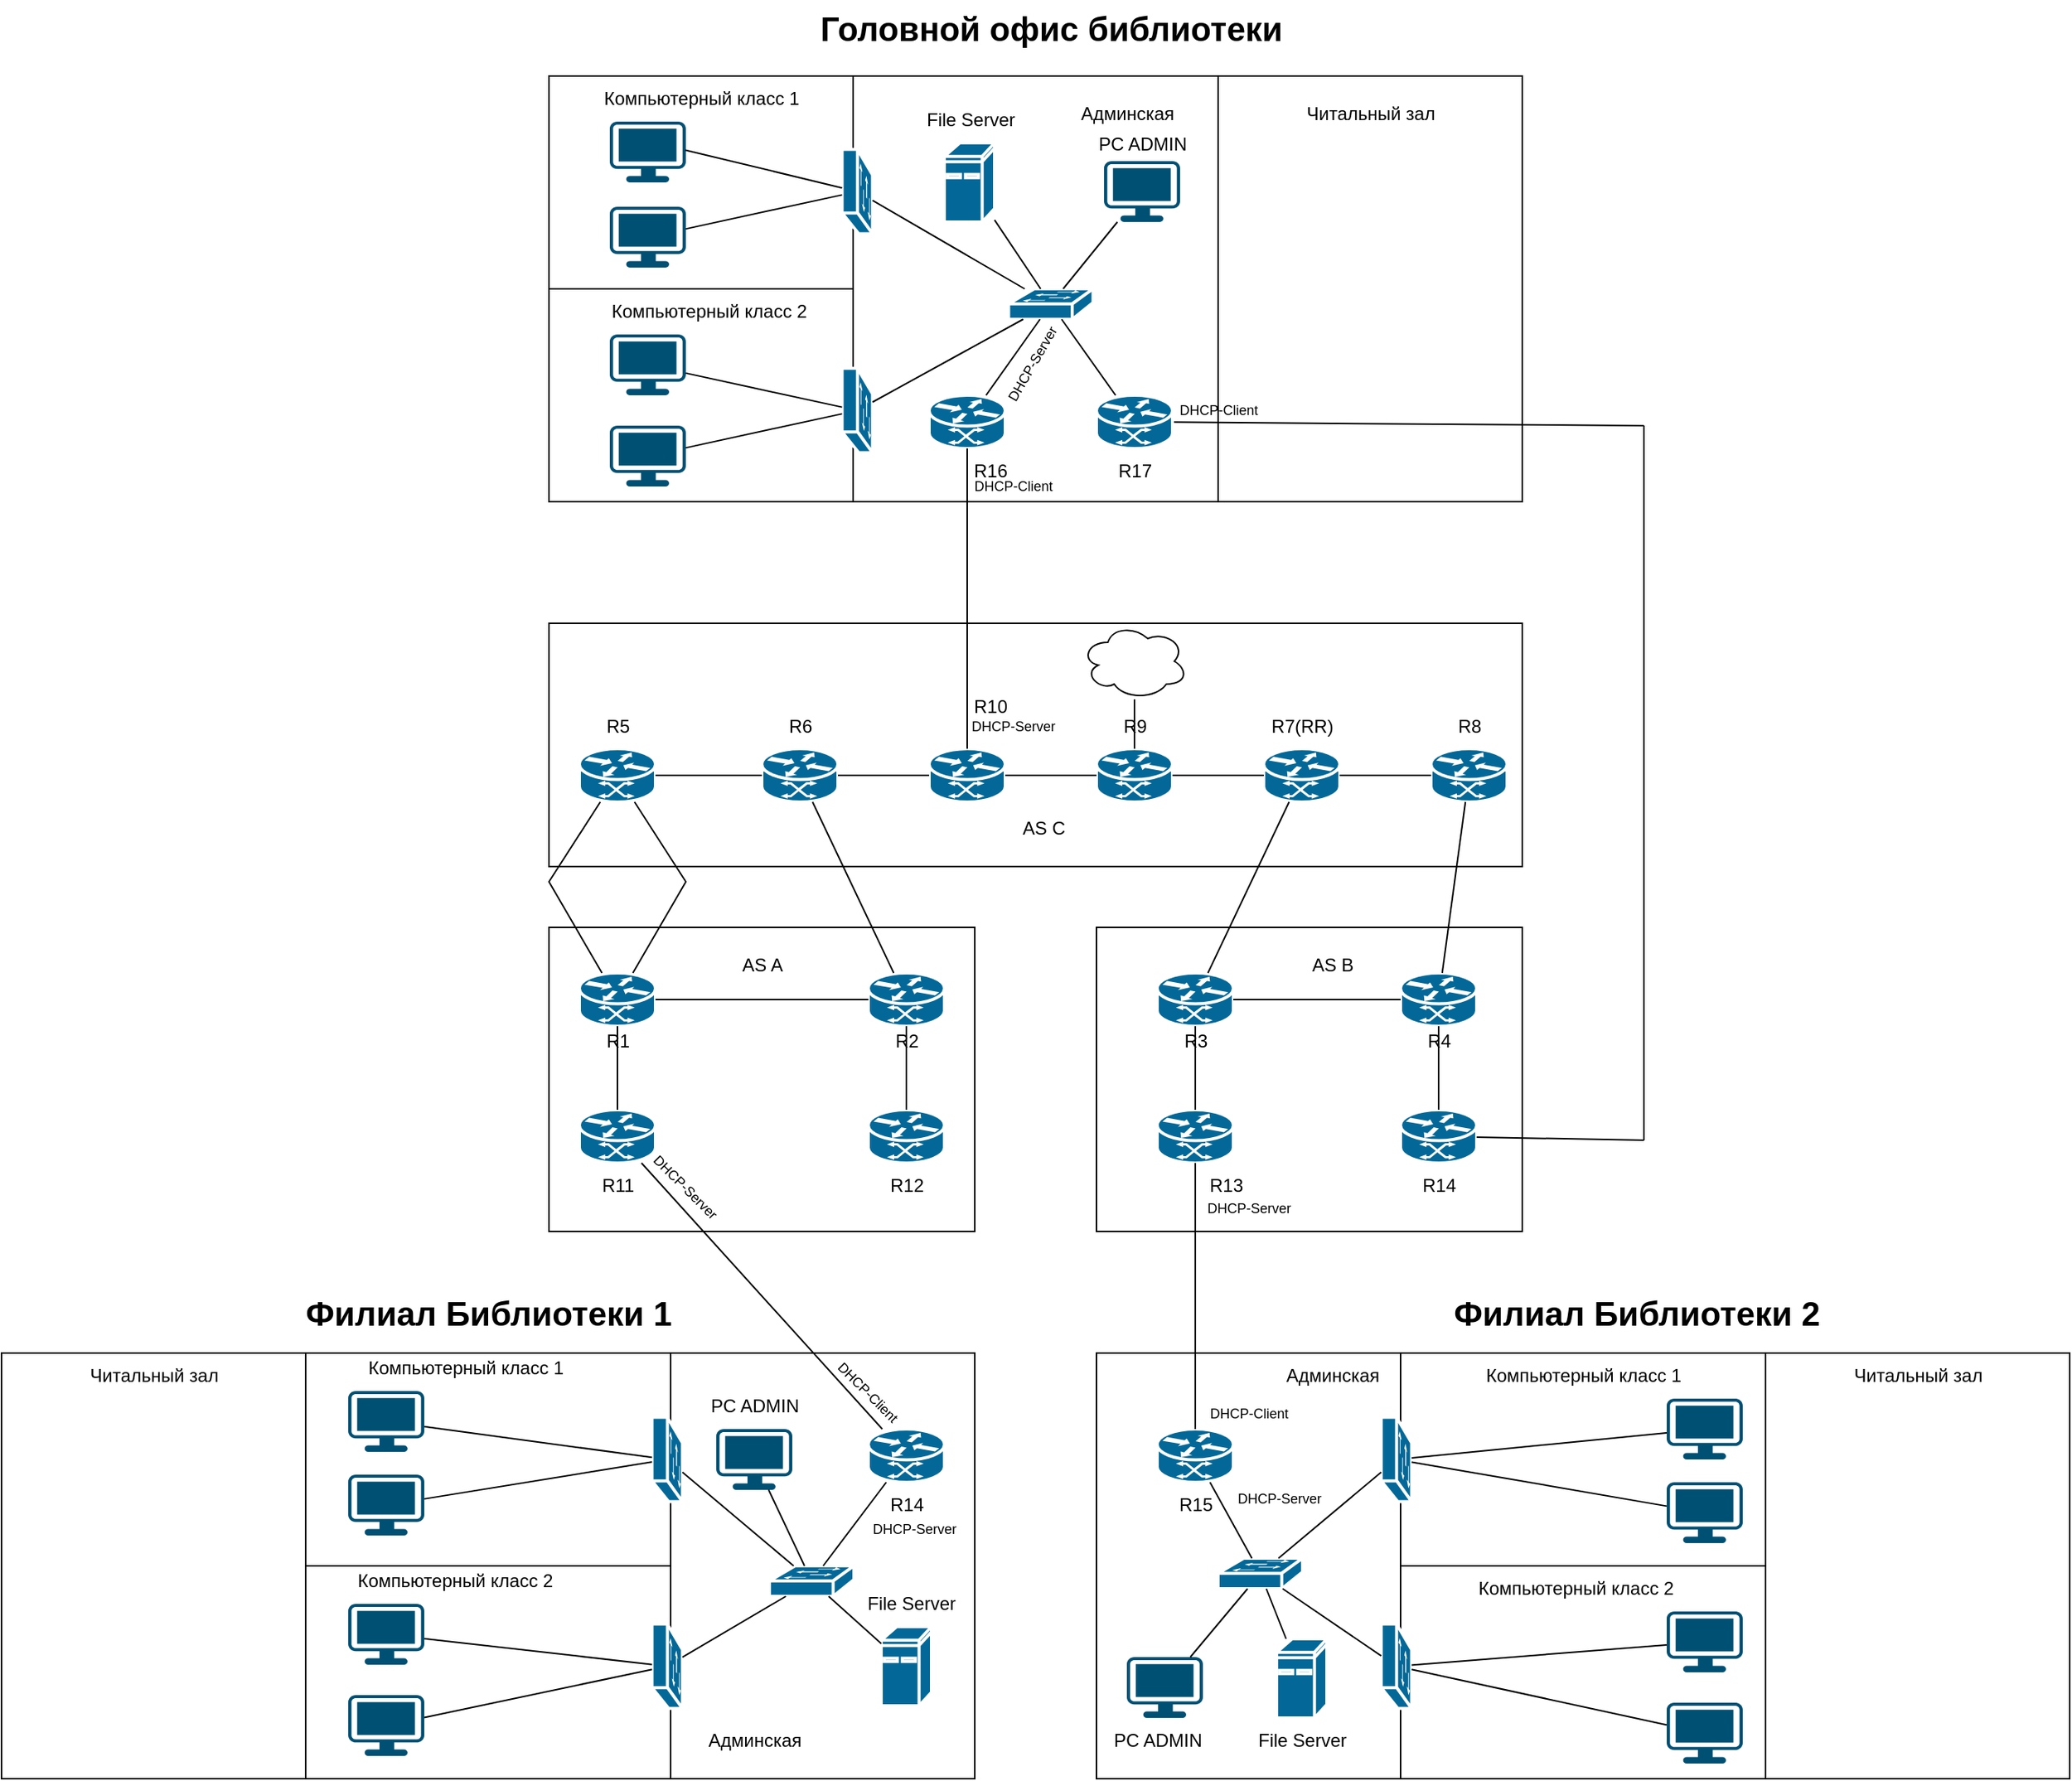 <mxfile version="24.1.0" type="device">
  <diagram name="Страница — 1" id="j-nVSjEcNNooXidZfVoA">
    <mxGraphModel dx="3009" dy="2443" grid="1" gridSize="10" guides="1" tooltips="1" connect="1" arrows="1" fold="1" page="1" pageScale="1" pageWidth="827" pageHeight="1169" math="0" shadow="0">
      <root>
        <mxCell id="0" />
        <mxCell id="1" parent="0" />
        <mxCell id="XKf3G-v1gRF_2s82kbp6-136" value="" style="rounded=0;whiteSpace=wrap;html=1;" parent="1" vertex="1">
          <mxGeometry x="120" y="680" width="640" height="280" as="geometry" />
        </mxCell>
        <mxCell id="fwqyMybxkTXSKNueqUc--40" value="" style="rounded=0;whiteSpace=wrap;html=1;" vertex="1" parent="1">
          <mxGeometry x="120" y="680" width="200" height="280" as="geometry" />
        </mxCell>
        <mxCell id="XKf3G-v1gRF_2s82kbp6-134" value="" style="rounded=0;whiteSpace=wrap;html=1;" parent="1" vertex="1">
          <mxGeometry x="-600" y="680" width="640" height="280" as="geometry" />
        </mxCell>
        <mxCell id="fwqyMybxkTXSKNueqUc--13" value="" style="rounded=0;whiteSpace=wrap;html=1;" vertex="1" parent="1">
          <mxGeometry x="-160" y="680" width="200" height="280" as="geometry" />
        </mxCell>
        <mxCell id="XKf3G-v1gRF_2s82kbp6-164" value="" style="rounded=0;whiteSpace=wrap;html=1;" parent="1" vertex="1">
          <mxGeometry x="-40" y="20" width="240" height="100" as="geometry" />
        </mxCell>
        <mxCell id="XKf3G-v1gRF_2s82kbp6-162" value="" style="rounded=0;whiteSpace=wrap;html=1;" parent="1" vertex="1">
          <mxGeometry x="-45" y="-20" width="245" height="140" as="geometry" />
        </mxCell>
        <mxCell id="XKf3G-v1gRF_2s82kbp6-132" value="" style="rounded=0;whiteSpace=wrap;html=1;" parent="1" vertex="1">
          <mxGeometry x="-240" y="-160" width="640" height="280" as="geometry" />
        </mxCell>
        <mxCell id="XKf3G-v1gRF_2s82kbp6-77" value="" style="rounded=0;whiteSpace=wrap;html=1;" parent="1" vertex="1">
          <mxGeometry x="-240" y="200" width="640" height="160" as="geometry" />
        </mxCell>
        <mxCell id="XKf3G-v1gRF_2s82kbp6-78" value="" style="shape=mxgraph.cisco.routers.atm_router;sketch=0;html=1;pointerEvents=1;dashed=0;fillColor=#036897;strokeColor=#ffffff;strokeWidth=2;verticalLabelPosition=bottom;verticalAlign=top;align=center;outlineConnect=0;" parent="1" vertex="1">
          <mxGeometry x="-220" y="282.5" width="50" height="35" as="geometry" />
        </mxCell>
        <mxCell id="XKf3G-v1gRF_2s82kbp6-79" value="" style="shape=mxgraph.cisco.routers.atm_router;sketch=0;html=1;pointerEvents=1;dashed=0;fillColor=#036897;strokeColor=#ffffff;strokeWidth=2;verticalLabelPosition=bottom;verticalAlign=top;align=center;outlineConnect=0;" parent="1" vertex="1">
          <mxGeometry x="-100" y="282.5" width="50" height="35" as="geometry" />
        </mxCell>
        <mxCell id="XKf3G-v1gRF_2s82kbp6-80" value="" style="shape=mxgraph.cisco.routers.atm_router;sketch=0;html=1;pointerEvents=1;dashed=0;fillColor=#036897;strokeColor=#ffffff;strokeWidth=2;verticalLabelPosition=bottom;verticalAlign=top;align=center;outlineConnect=0;" parent="1" vertex="1">
          <mxGeometry x="10" y="282.5" width="50" height="35" as="geometry" />
        </mxCell>
        <mxCell id="XKf3G-v1gRF_2s82kbp6-81" value="" style="shape=mxgraph.cisco.routers.atm_router;sketch=0;html=1;pointerEvents=1;dashed=0;fillColor=#036897;strokeColor=#ffffff;strokeWidth=2;verticalLabelPosition=bottom;verticalAlign=top;align=center;outlineConnect=0;" parent="1" vertex="1">
          <mxGeometry x="120" y="282.5" width="50" height="35" as="geometry" />
        </mxCell>
        <mxCell id="XKf3G-v1gRF_2s82kbp6-82" value="" style="shape=mxgraph.cisco.routers.atm_router;sketch=0;html=1;pointerEvents=1;dashed=0;fillColor=#036897;strokeColor=#ffffff;strokeWidth=2;verticalLabelPosition=bottom;verticalAlign=top;align=center;outlineConnect=0;" parent="1" vertex="1">
          <mxGeometry x="230" y="282.5" width="50" height="35" as="geometry" />
        </mxCell>
        <mxCell id="XKf3G-v1gRF_2s82kbp6-83" value="" style="shape=mxgraph.cisco.routers.atm_router;sketch=0;html=1;pointerEvents=1;dashed=0;fillColor=#036897;strokeColor=#ffffff;strokeWidth=2;verticalLabelPosition=bottom;verticalAlign=top;align=center;outlineConnect=0;" parent="1" vertex="1">
          <mxGeometry x="340" y="282.5" width="50" height="35" as="geometry" />
        </mxCell>
        <mxCell id="XKf3G-v1gRF_2s82kbp6-84" value="AS C" style="text;html=1;align=center;verticalAlign=middle;resizable=0;points=[];autosize=1;strokeColor=none;fillColor=none;" parent="1" vertex="1">
          <mxGeometry x="60" y="320" width="50" height="30" as="geometry" />
        </mxCell>
        <mxCell id="XKf3G-v1gRF_2s82kbp6-85" value="R5" style="text;html=1;align=center;verticalAlign=middle;resizable=0;points=[];autosize=1;strokeColor=none;fillColor=none;" parent="1" vertex="1">
          <mxGeometry x="-215" y="252.5" width="40" height="30" as="geometry" />
        </mxCell>
        <mxCell id="XKf3G-v1gRF_2s82kbp6-86" value="R6" style="text;html=1;align=center;verticalAlign=middle;resizable=0;points=[];autosize=1;strokeColor=none;fillColor=none;" parent="1" vertex="1">
          <mxGeometry x="-95" y="252.5" width="40" height="30" as="geometry" />
        </mxCell>
        <mxCell id="XKf3G-v1gRF_2s82kbp6-87" value="R10" style="text;html=1;align=center;verticalAlign=middle;resizable=0;points=[];autosize=1;strokeColor=none;fillColor=none;" parent="1" vertex="1">
          <mxGeometry x="25" y="240" width="50" height="30" as="geometry" />
        </mxCell>
        <mxCell id="XKf3G-v1gRF_2s82kbp6-88" value="R9" style="text;html=1;align=center;verticalAlign=middle;resizable=0;points=[];autosize=1;strokeColor=none;fillColor=none;" parent="1" vertex="1">
          <mxGeometry x="125" y="252.5" width="40" height="30" as="geometry" />
        </mxCell>
        <mxCell id="XKf3G-v1gRF_2s82kbp6-89" value="R7(RR)" style="text;html=1;align=center;verticalAlign=middle;resizable=0;points=[];autosize=1;strokeColor=none;fillColor=none;" parent="1" vertex="1">
          <mxGeometry x="225" y="252.5" width="60" height="30" as="geometry" />
        </mxCell>
        <mxCell id="XKf3G-v1gRF_2s82kbp6-90" value="R8" style="text;html=1;align=center;verticalAlign=middle;resizable=0;points=[];autosize=1;strokeColor=none;fillColor=none;" parent="1" vertex="1">
          <mxGeometry x="345" y="252.5" width="40" height="30" as="geometry" />
        </mxCell>
        <mxCell id="XKf3G-v1gRF_2s82kbp6-91" value="" style="rounded=0;whiteSpace=wrap;html=1;" parent="1" vertex="1">
          <mxGeometry x="-240" y="400" width="280" height="200" as="geometry" />
        </mxCell>
        <mxCell id="XKf3G-v1gRF_2s82kbp6-92" value="AS A" style="text;html=1;align=center;verticalAlign=middle;resizable=0;points=[];autosize=1;strokeColor=none;fillColor=none;" parent="1" vertex="1">
          <mxGeometry x="-125" y="410" width="50" height="30" as="geometry" />
        </mxCell>
        <mxCell id="XKf3G-v1gRF_2s82kbp6-93" value="" style="shape=mxgraph.cisco.routers.atm_router;sketch=0;html=1;pointerEvents=1;dashed=0;fillColor=#036897;strokeColor=#ffffff;strokeWidth=2;verticalLabelPosition=bottom;verticalAlign=top;align=center;outlineConnect=0;" parent="1" vertex="1">
          <mxGeometry x="-220" y="430" width="50" height="35" as="geometry" />
        </mxCell>
        <mxCell id="XKf3G-v1gRF_2s82kbp6-94" value="R1" style="text;html=1;align=center;verticalAlign=middle;resizable=0;points=[];autosize=1;strokeColor=none;fillColor=none;" parent="1" vertex="1">
          <mxGeometry x="-215" y="460" width="40" height="30" as="geometry" />
        </mxCell>
        <mxCell id="XKf3G-v1gRF_2s82kbp6-95" value="" style="shape=mxgraph.cisco.routers.atm_router;sketch=0;html=1;pointerEvents=1;dashed=0;fillColor=#036897;strokeColor=#ffffff;strokeWidth=2;verticalLabelPosition=bottom;verticalAlign=top;align=center;outlineConnect=0;" parent="1" vertex="1">
          <mxGeometry x="-30" y="430" width="50" height="35" as="geometry" />
        </mxCell>
        <mxCell id="XKf3G-v1gRF_2s82kbp6-96" value="R2" style="text;html=1;align=center;verticalAlign=middle;resizable=0;points=[];autosize=1;strokeColor=none;fillColor=none;" parent="1" vertex="1">
          <mxGeometry x="-25" y="460" width="40" height="30" as="geometry" />
        </mxCell>
        <mxCell id="XKf3G-v1gRF_2s82kbp6-97" value="" style="shape=mxgraph.cisco.routers.atm_router;sketch=0;html=1;pointerEvents=1;dashed=0;fillColor=#036897;strokeColor=#ffffff;strokeWidth=2;verticalLabelPosition=bottom;verticalAlign=top;align=center;outlineConnect=0;" parent="1" vertex="1">
          <mxGeometry x="-220" y="520" width="50" height="35" as="geometry" />
        </mxCell>
        <mxCell id="XKf3G-v1gRF_2s82kbp6-98" value="R11" style="text;html=1;align=center;verticalAlign=middle;resizable=0;points=[];autosize=1;strokeColor=none;fillColor=none;" parent="1" vertex="1">
          <mxGeometry x="-215" y="555" width="40" height="30" as="geometry" />
        </mxCell>
        <mxCell id="XKf3G-v1gRF_2s82kbp6-99" value="" style="rounded=0;whiteSpace=wrap;html=1;" parent="1" vertex="1">
          <mxGeometry x="120" y="400" width="280" height="200" as="geometry" />
        </mxCell>
        <mxCell id="XKf3G-v1gRF_2s82kbp6-100" value="" style="shape=mxgraph.cisco.routers.atm_router;sketch=0;html=1;pointerEvents=1;dashed=0;fillColor=#036897;strokeColor=#ffffff;strokeWidth=2;verticalLabelPosition=bottom;verticalAlign=top;align=center;outlineConnect=0;" parent="1" vertex="1">
          <mxGeometry x="160" y="430" width="50" height="35" as="geometry" />
        </mxCell>
        <mxCell id="XKf3G-v1gRF_2s82kbp6-101" value="AS B" style="text;html=1;align=center;verticalAlign=middle;resizable=0;points=[];autosize=1;strokeColor=none;fillColor=none;" parent="1" vertex="1">
          <mxGeometry x="250" y="410" width="50" height="30" as="geometry" />
        </mxCell>
        <mxCell id="XKf3G-v1gRF_2s82kbp6-102" value="R3" style="text;html=1;align=center;verticalAlign=middle;resizable=0;points=[];autosize=1;strokeColor=none;fillColor=none;" parent="1" vertex="1">
          <mxGeometry x="165" y="460" width="40" height="30" as="geometry" />
        </mxCell>
        <mxCell id="XKf3G-v1gRF_2s82kbp6-103" value="" style="shape=mxgraph.cisco.routers.atm_router;sketch=0;html=1;pointerEvents=1;dashed=0;fillColor=#036897;strokeColor=#ffffff;strokeWidth=2;verticalLabelPosition=bottom;verticalAlign=top;align=center;outlineConnect=0;" parent="1" vertex="1">
          <mxGeometry x="320" y="430" width="50" height="35" as="geometry" />
        </mxCell>
        <mxCell id="XKf3G-v1gRF_2s82kbp6-104" value="R4" style="text;html=1;align=center;verticalAlign=middle;resizable=0;points=[];autosize=1;strokeColor=none;fillColor=none;" parent="1" vertex="1">
          <mxGeometry x="325" y="460" width="40" height="30" as="geometry" />
        </mxCell>
        <mxCell id="XKf3G-v1gRF_2s82kbp6-105" value="" style="shape=mxgraph.cisco.routers.atm_router;sketch=0;html=1;pointerEvents=1;dashed=0;fillColor=#036897;strokeColor=#ffffff;strokeWidth=2;verticalLabelPosition=bottom;verticalAlign=top;align=center;outlineConnect=0;" parent="1" vertex="1">
          <mxGeometry x="-30" y="520" width="50" height="35" as="geometry" />
        </mxCell>
        <mxCell id="XKf3G-v1gRF_2s82kbp6-106" value="R12" style="text;html=1;align=center;verticalAlign=middle;resizable=0;points=[];autosize=1;strokeColor=none;fillColor=none;" parent="1" vertex="1">
          <mxGeometry x="-30" y="555" width="50" height="30" as="geometry" />
        </mxCell>
        <mxCell id="XKf3G-v1gRF_2s82kbp6-107" value="" style="shape=mxgraph.cisco.routers.atm_router;sketch=0;html=1;pointerEvents=1;dashed=0;fillColor=#036897;strokeColor=#ffffff;strokeWidth=2;verticalLabelPosition=bottom;verticalAlign=top;align=center;outlineConnect=0;" parent="1" vertex="1">
          <mxGeometry x="160" y="520" width="50" height="35" as="geometry" />
        </mxCell>
        <mxCell id="XKf3G-v1gRF_2s82kbp6-108" value="R13" style="text;html=1;align=center;verticalAlign=middle;resizable=0;points=[];autosize=1;strokeColor=none;fillColor=none;" parent="1" vertex="1">
          <mxGeometry x="180" y="555" width="50" height="30" as="geometry" />
        </mxCell>
        <mxCell id="XKf3G-v1gRF_2s82kbp6-109" value="" style="shape=mxgraph.cisco.routers.atm_router;sketch=0;html=1;pointerEvents=1;dashed=0;fillColor=#036897;strokeColor=#ffffff;strokeWidth=2;verticalLabelPosition=bottom;verticalAlign=top;align=center;outlineConnect=0;" parent="1" vertex="1">
          <mxGeometry x="320" y="520" width="50" height="35" as="geometry" />
        </mxCell>
        <mxCell id="XKf3G-v1gRF_2s82kbp6-110" value="R14" style="text;html=1;align=center;verticalAlign=middle;resizable=0;points=[];autosize=1;strokeColor=none;fillColor=none;" parent="1" vertex="1">
          <mxGeometry x="320" y="555" width="50" height="30" as="geometry" />
        </mxCell>
        <mxCell id="XKf3G-v1gRF_2s82kbp6-111" value="" style="endArrow=none;html=1;rounded=0;" parent="1" source="XKf3G-v1gRF_2s82kbp6-78" target="XKf3G-v1gRF_2s82kbp6-93" edge="1">
          <mxGeometry width="50" height="50" relative="1" as="geometry">
            <mxPoint x="-10" y="440" as="sourcePoint" />
            <mxPoint x="40" y="390" as="targetPoint" />
            <Array as="points">
              <mxPoint x="-240" y="370" />
            </Array>
          </mxGeometry>
        </mxCell>
        <mxCell id="XKf3G-v1gRF_2s82kbp6-112" value="" style="endArrow=none;html=1;rounded=0;" parent="1" source="XKf3G-v1gRF_2s82kbp6-78" target="XKf3G-v1gRF_2s82kbp6-93" edge="1">
          <mxGeometry width="50" height="50" relative="1" as="geometry">
            <mxPoint x="-370" y="430" as="sourcePoint" />
            <mxPoint x="-320" y="380" as="targetPoint" />
            <Array as="points">
              <mxPoint x="-150" y="370" />
            </Array>
          </mxGeometry>
        </mxCell>
        <mxCell id="XKf3G-v1gRF_2s82kbp6-113" value="" style="endArrow=none;html=1;rounded=0;" parent="1" source="XKf3G-v1gRF_2s82kbp6-79" target="XKf3G-v1gRF_2s82kbp6-95" edge="1">
          <mxGeometry width="50" height="50" relative="1" as="geometry">
            <mxPoint x="-360" y="410" as="sourcePoint" />
            <mxPoint x="-310" y="360" as="targetPoint" />
          </mxGeometry>
        </mxCell>
        <mxCell id="XKf3G-v1gRF_2s82kbp6-114" value="" style="endArrow=none;html=1;rounded=0;" parent="1" source="XKf3G-v1gRF_2s82kbp6-79" target="XKf3G-v1gRF_2s82kbp6-78" edge="1">
          <mxGeometry width="50" height="50" relative="1" as="geometry">
            <mxPoint x="-400" y="400" as="sourcePoint" />
            <mxPoint x="-350" y="350" as="targetPoint" />
          </mxGeometry>
        </mxCell>
        <mxCell id="XKf3G-v1gRF_2s82kbp6-115" value="" style="endArrow=none;html=1;rounded=0;" parent="1" source="XKf3G-v1gRF_2s82kbp6-80" target="XKf3G-v1gRF_2s82kbp6-79" edge="1">
          <mxGeometry width="50" height="50" relative="1" as="geometry">
            <mxPoint x="-340" y="410" as="sourcePoint" />
            <mxPoint x="-290" y="360" as="targetPoint" />
          </mxGeometry>
        </mxCell>
        <mxCell id="XKf3G-v1gRF_2s82kbp6-116" value="" style="endArrow=none;html=1;rounded=0;" parent="1" source="XKf3G-v1gRF_2s82kbp6-80" target="XKf3G-v1gRF_2s82kbp6-81" edge="1">
          <mxGeometry width="50" height="50" relative="1" as="geometry">
            <mxPoint x="-370" y="370" as="sourcePoint" />
            <mxPoint x="-320" y="320" as="targetPoint" />
          </mxGeometry>
        </mxCell>
        <mxCell id="XKf3G-v1gRF_2s82kbp6-117" value="" style="endArrow=none;html=1;rounded=0;" parent="1" source="XKf3G-v1gRF_2s82kbp6-82" target="XKf3G-v1gRF_2s82kbp6-81" edge="1">
          <mxGeometry width="50" height="50" relative="1" as="geometry">
            <mxPoint x="-400" y="410" as="sourcePoint" />
            <mxPoint x="-350" y="360" as="targetPoint" />
          </mxGeometry>
        </mxCell>
        <mxCell id="XKf3G-v1gRF_2s82kbp6-118" value="" style="endArrow=none;html=1;rounded=0;" parent="1" source="XKf3G-v1gRF_2s82kbp6-83" target="XKf3G-v1gRF_2s82kbp6-82" edge="1">
          <mxGeometry width="50" height="50" relative="1" as="geometry">
            <mxPoint x="-370" y="410" as="sourcePoint" />
            <mxPoint x="-320" y="360" as="targetPoint" />
          </mxGeometry>
        </mxCell>
        <mxCell id="XKf3G-v1gRF_2s82kbp6-119" value="" style="endArrow=none;html=1;rounded=0;" parent="1" source="XKf3G-v1gRF_2s82kbp6-93" target="XKf3G-v1gRF_2s82kbp6-97" edge="1">
          <mxGeometry width="50" height="50" relative="1" as="geometry">
            <mxPoint x="-320" y="510" as="sourcePoint" />
            <mxPoint x="-270" y="460" as="targetPoint" />
          </mxGeometry>
        </mxCell>
        <mxCell id="XKf3G-v1gRF_2s82kbp6-120" value="" style="endArrow=none;html=1;rounded=0;" parent="1" source="XKf3G-v1gRF_2s82kbp6-95" target="XKf3G-v1gRF_2s82kbp6-105" edge="1">
          <mxGeometry width="50" height="50" relative="1" as="geometry">
            <mxPoint x="-350" y="490" as="sourcePoint" />
            <mxPoint x="-300" y="440" as="targetPoint" />
          </mxGeometry>
        </mxCell>
        <mxCell id="XKf3G-v1gRF_2s82kbp6-121" value="" style="endArrow=none;html=1;rounded=0;" parent="1" source="XKf3G-v1gRF_2s82kbp6-95" target="XKf3G-v1gRF_2s82kbp6-93" edge="1">
          <mxGeometry width="50" height="50" relative="1" as="geometry">
            <mxPoint x="-380" y="470" as="sourcePoint" />
            <mxPoint x="-330" y="420" as="targetPoint" />
          </mxGeometry>
        </mxCell>
        <mxCell id="XKf3G-v1gRF_2s82kbp6-122" value="" style="endArrow=none;html=1;rounded=0;" parent="1" source="XKf3G-v1gRF_2s82kbp6-100" target="XKf3G-v1gRF_2s82kbp6-107" edge="1">
          <mxGeometry width="50" height="50" relative="1" as="geometry">
            <mxPoint x="160" y="690" as="sourcePoint" />
            <mxPoint x="210" y="640" as="targetPoint" />
          </mxGeometry>
        </mxCell>
        <mxCell id="XKf3G-v1gRF_2s82kbp6-123" value="" style="endArrow=none;html=1;rounded=0;" parent="1" source="XKf3G-v1gRF_2s82kbp6-103" target="XKf3G-v1gRF_2s82kbp6-109" edge="1">
          <mxGeometry width="50" height="50" relative="1" as="geometry">
            <mxPoint x="320" y="670" as="sourcePoint" />
            <mxPoint x="370" y="620" as="targetPoint" />
          </mxGeometry>
        </mxCell>
        <mxCell id="XKf3G-v1gRF_2s82kbp6-124" value="" style="endArrow=none;html=1;rounded=0;" parent="1" source="XKf3G-v1gRF_2s82kbp6-103" target="XKf3G-v1gRF_2s82kbp6-100" edge="1">
          <mxGeometry width="50" height="50" relative="1" as="geometry">
            <mxPoint x="260" y="710" as="sourcePoint" />
            <mxPoint x="310" y="660" as="targetPoint" />
          </mxGeometry>
        </mxCell>
        <mxCell id="XKf3G-v1gRF_2s82kbp6-125" value="" style="endArrow=none;html=1;rounded=0;" parent="1" source="XKf3G-v1gRF_2s82kbp6-103" target="XKf3G-v1gRF_2s82kbp6-83" edge="1">
          <mxGeometry width="50" height="50" relative="1" as="geometry">
            <mxPoint x="510" y="430" as="sourcePoint" />
            <mxPoint x="560" y="380" as="targetPoint" />
          </mxGeometry>
        </mxCell>
        <mxCell id="XKf3G-v1gRF_2s82kbp6-126" value="" style="endArrow=none;html=1;rounded=0;" parent="1" source="XKf3G-v1gRF_2s82kbp6-100" target="XKf3G-v1gRF_2s82kbp6-82" edge="1">
          <mxGeometry width="50" height="50" relative="1" as="geometry">
            <mxPoint x="-310" y="420" as="sourcePoint" />
            <mxPoint x="-260" y="370" as="targetPoint" />
          </mxGeometry>
        </mxCell>
        <mxCell id="XKf3G-v1gRF_2s82kbp6-127" value="" style="ellipse;shape=cloud;whiteSpace=wrap;html=1;" parent="1" vertex="1">
          <mxGeometry x="110" y="200" width="70" height="50" as="geometry" />
        </mxCell>
        <mxCell id="XKf3G-v1gRF_2s82kbp6-128" value="" style="endArrow=none;html=1;rounded=0;" parent="1" source="XKf3G-v1gRF_2s82kbp6-127" target="XKf3G-v1gRF_2s82kbp6-81" edge="1">
          <mxGeometry width="50" height="50" relative="1" as="geometry">
            <mxPoint x="-430" y="400" as="sourcePoint" />
            <mxPoint x="-380" y="350" as="targetPoint" />
          </mxGeometry>
        </mxCell>
        <mxCell id="XKf3G-v1gRF_2s82kbp6-129" value="&lt;font style=&quot;font-size: 9px;&quot;&gt;DHCP-Server&lt;/font&gt;" style="text;html=1;align=center;verticalAlign=middle;resizable=0;points=[];autosize=1;strokeColor=none;fillColor=none;rotation=45;" parent="1" vertex="1">
          <mxGeometry x="-190" y="555" width="80" height="30" as="geometry" />
        </mxCell>
        <mxCell id="XKf3G-v1gRF_2s82kbp6-130" value="DHCP-Server" style="text;html=1;align=center;verticalAlign=middle;resizable=0;points=[];autosize=1;strokeColor=none;fillColor=none;rotation=0;fontSize=9;" parent="1" vertex="1">
          <mxGeometry x="180" y="575" width="80" height="20" as="geometry" />
        </mxCell>
        <mxCell id="XKf3G-v1gRF_2s82kbp6-131" value="DHCP-Server" style="text;html=1;align=center;verticalAlign=middle;resizable=0;points=[];autosize=1;strokeColor=none;fillColor=none;fontSize=9;" parent="1" vertex="1">
          <mxGeometry x="25" y="257.5" width="80" height="20" as="geometry" />
        </mxCell>
        <mxCell id="XKf3G-v1gRF_2s82kbp6-133" value="Головной офис библиотеки" style="text;html=1;align=center;verticalAlign=middle;resizable=0;points=[];autosize=1;strokeColor=none;fillColor=none;fontStyle=1;fontSize=22;" parent="1" vertex="1">
          <mxGeometry x="-65" y="-210" width="310" height="40" as="geometry" />
        </mxCell>
        <mxCell id="XKf3G-v1gRF_2s82kbp6-135" value="&lt;b style=&quot;font-size: 22px;&quot;&gt;Филиал Библиотеки 1&lt;/b&gt;" style="text;html=1;align=center;verticalAlign=middle;resizable=0;points=[];autosize=1;strokeColor=none;fillColor=none;fontSize=22;" parent="1" vertex="1">
          <mxGeometry x="-415" y="635" width="270" height="40" as="geometry" />
        </mxCell>
        <mxCell id="XKf3G-v1gRF_2s82kbp6-137" value="Филиал Библиотеки 2" style="text;html=1;align=center;verticalAlign=middle;resizable=0;points=[];autosize=1;strokeColor=none;fillColor=none;fontStyle=1;fontSize=22;" parent="1" vertex="1">
          <mxGeometry x="345" y="635" width="260" height="40" as="geometry" />
        </mxCell>
        <mxCell id="XKf3G-v1gRF_2s82kbp6-138" value="" style="shape=mxgraph.cisco.routers.atm_router;sketch=0;html=1;pointerEvents=1;dashed=0;fillColor=#036897;strokeColor=#ffffff;strokeWidth=2;verticalLabelPosition=bottom;verticalAlign=top;align=center;outlineConnect=0;" parent="1" vertex="1">
          <mxGeometry x="160" y="730" width="50" height="35" as="geometry" />
        </mxCell>
        <mxCell id="XKf3G-v1gRF_2s82kbp6-139" value="R14" style="text;html=1;align=center;verticalAlign=middle;resizable=0;points=[];autosize=1;strokeColor=none;fillColor=none;" parent="1" vertex="1">
          <mxGeometry x="-30" y="765" width="50" height="30" as="geometry" />
        </mxCell>
        <mxCell id="XKf3G-v1gRF_2s82kbp6-140" value="" style="shape=mxgraph.cisco.routers.atm_router;sketch=0;html=1;pointerEvents=1;dashed=0;fillColor=#036897;strokeColor=#ffffff;strokeWidth=2;verticalLabelPosition=bottom;verticalAlign=top;align=center;outlineConnect=0;" parent="1" vertex="1">
          <mxGeometry x="-30" y="730" width="50" height="35" as="geometry" />
        </mxCell>
        <mxCell id="XKf3G-v1gRF_2s82kbp6-142" value="" style="endArrow=none;html=1;rounded=0;" parent="1" source="XKf3G-v1gRF_2s82kbp6-140" target="XKf3G-v1gRF_2s82kbp6-97" edge="1">
          <mxGeometry width="50" height="50" relative="1" as="geometry">
            <mxPoint x="50" y="670" as="sourcePoint" />
            <mxPoint x="100" y="620" as="targetPoint" />
          </mxGeometry>
        </mxCell>
        <mxCell id="XKf3G-v1gRF_2s82kbp6-143" value="&lt;font style=&quot;font-size: 9px;&quot;&gt;DHCP-Client&lt;/font&gt;" style="text;html=1;align=center;verticalAlign=middle;resizable=0;points=[];autosize=1;strokeColor=none;fillColor=none;rotation=45;" parent="1" vertex="1">
          <mxGeometry x="-70" y="690" width="80" height="30" as="geometry" />
        </mxCell>
        <mxCell id="XKf3G-v1gRF_2s82kbp6-144" value="" style="endArrow=none;html=1;rounded=0;" parent="1" source="XKf3G-v1gRF_2s82kbp6-138" target="XKf3G-v1gRF_2s82kbp6-107" edge="1">
          <mxGeometry width="50" height="50" relative="1" as="geometry">
            <mxPoint x="80" y="680" as="sourcePoint" />
            <mxPoint x="130" y="630" as="targetPoint" />
          </mxGeometry>
        </mxCell>
        <mxCell id="XKf3G-v1gRF_2s82kbp6-145" value="DHCP-Client" style="text;html=1;align=center;verticalAlign=middle;resizable=0;points=[];autosize=1;strokeColor=none;fillColor=none;rotation=0;fontSize=9;" parent="1" vertex="1">
          <mxGeometry x="180" y="710" width="80" height="20" as="geometry" />
        </mxCell>
        <mxCell id="XKf3G-v1gRF_2s82kbp6-146" value="" style="shape=mxgraph.cisco.routers.atm_router;sketch=0;html=1;pointerEvents=1;dashed=0;fillColor=#036897;strokeColor=#ffffff;strokeWidth=2;verticalLabelPosition=bottom;verticalAlign=top;align=center;outlineConnect=0;" parent="1" vertex="1">
          <mxGeometry x="10" y="50" width="50" height="35" as="geometry" />
        </mxCell>
        <mxCell id="XKf3G-v1gRF_2s82kbp6-147" value="R15" style="text;html=1;align=center;verticalAlign=middle;resizable=0;points=[];autosize=1;strokeColor=none;fillColor=none;" parent="1" vertex="1">
          <mxGeometry x="160" y="765" width="50" height="30" as="geometry" />
        </mxCell>
        <mxCell id="XKf3G-v1gRF_2s82kbp6-148" value="R16" style="text;html=1;align=center;verticalAlign=middle;resizable=0;points=[];autosize=1;strokeColor=none;fillColor=none;" parent="1" vertex="1">
          <mxGeometry x="25" y="85" width="50" height="30" as="geometry" />
        </mxCell>
        <mxCell id="XKf3G-v1gRF_2s82kbp6-149" value="" style="endArrow=none;html=1;rounded=0;" parent="1" source="XKf3G-v1gRF_2s82kbp6-80" target="XKf3G-v1gRF_2s82kbp6-146" edge="1">
          <mxGeometry width="50" height="50" relative="1" as="geometry">
            <mxPoint x="-110" y="140" as="sourcePoint" />
            <mxPoint x="-60" y="90" as="targetPoint" />
          </mxGeometry>
        </mxCell>
        <mxCell id="XKf3G-v1gRF_2s82kbp6-150" value="DHCP-Client" style="text;html=1;align=center;verticalAlign=middle;resizable=0;points=[];autosize=1;strokeColor=none;fillColor=none;fontSize=9;" parent="1" vertex="1">
          <mxGeometry x="25" y="100" width="80" height="20" as="geometry" />
        </mxCell>
        <mxCell id="XKf3G-v1gRF_2s82kbp6-152" value="" style="endArrow=none;html=1;rounded=0;" parent="1" edge="1">
          <mxGeometry width="50" height="50" relative="1" as="geometry">
            <mxPoint x="480" y="540" as="sourcePoint" />
            <mxPoint x="480" y="70" as="targetPoint" />
          </mxGeometry>
        </mxCell>
        <mxCell id="XKf3G-v1gRF_2s82kbp6-153" value="" style="endArrow=none;html=1;rounded=0;" parent="1" target="XKf3G-v1gRF_2s82kbp6-109" edge="1">
          <mxGeometry width="50" height="50" relative="1" as="geometry">
            <mxPoint x="480" y="540" as="sourcePoint" />
            <mxPoint x="550" y="590" as="targetPoint" />
          </mxGeometry>
        </mxCell>
        <mxCell id="XKf3G-v1gRF_2s82kbp6-156" value="" style="rounded=0;whiteSpace=wrap;html=1;" parent="1" vertex="1">
          <mxGeometry x="-240" y="-160" width="200" height="280" as="geometry" />
        </mxCell>
        <mxCell id="XKf3G-v1gRF_2s82kbp6-157" value="" style="endArrow=none;html=1;rounded=0;entryX=0;entryY=0.5;entryDx=0;entryDy=0;exitX=1;exitY=0.5;exitDx=0;exitDy=0;" parent="1" source="XKf3G-v1gRF_2s82kbp6-156" target="XKf3G-v1gRF_2s82kbp6-156" edge="1">
          <mxGeometry width="50" height="50" relative="1" as="geometry">
            <mxPoint x="-370" y="30" as="sourcePoint" />
            <mxPoint x="-320" y="-20" as="targetPoint" />
          </mxGeometry>
        </mxCell>
        <mxCell id="XKf3G-v1gRF_2s82kbp6-158" value="" style="rounded=0;whiteSpace=wrap;html=1;" parent="1" vertex="1">
          <mxGeometry x="200" y="-160" width="200" height="280" as="geometry" />
        </mxCell>
        <mxCell id="XKf3G-v1gRF_2s82kbp6-151" value="" style="endArrow=none;html=1;rounded=0;" parent="1" source="XKf3G-v1gRF_2s82kbp6-165" edge="1">
          <mxGeometry width="50" height="50" relative="1" as="geometry">
            <mxPoint x="600" y="70" as="sourcePoint" />
            <mxPoint x="480" y="70" as="targetPoint" />
          </mxGeometry>
        </mxCell>
        <mxCell id="XKf3G-v1gRF_2s82kbp6-159" value="Читальный зал" style="text;html=1;align=center;verticalAlign=middle;resizable=0;points=[];autosize=1;strokeColor=none;fillColor=none;" parent="1" vertex="1">
          <mxGeometry x="245" y="-150" width="110" height="30" as="geometry" />
        </mxCell>
        <mxCell id="XKf3G-v1gRF_2s82kbp6-160" value="Компьютерный класс 1" style="text;html=1;align=center;verticalAlign=middle;resizable=0;points=[];autosize=1;strokeColor=none;fillColor=none;" parent="1" vertex="1">
          <mxGeometry x="-220" y="-160" width="160" height="30" as="geometry" />
        </mxCell>
        <mxCell id="XKf3G-v1gRF_2s82kbp6-161" value="Компьютерный класс 2" style="text;html=1;align=center;verticalAlign=middle;resizable=0;points=[];autosize=1;strokeColor=none;fillColor=none;" parent="1" vertex="1">
          <mxGeometry x="-215" y="-20" width="160" height="30" as="geometry" />
        </mxCell>
        <mxCell id="XKf3G-v1gRF_2s82kbp6-163" value="Админская" style="text;html=1;align=center;verticalAlign=middle;resizable=0;points=[];autosize=1;strokeColor=none;fillColor=none;" parent="1" vertex="1">
          <mxGeometry x="95" y="-150" width="90" height="30" as="geometry" />
        </mxCell>
        <mxCell id="XKf3G-v1gRF_2s82kbp6-165" value="" style="shape=mxgraph.cisco.routers.atm_router;sketch=0;html=1;pointerEvents=1;dashed=0;fillColor=#036897;strokeColor=#ffffff;strokeWidth=2;verticalLabelPosition=bottom;verticalAlign=top;align=center;outlineConnect=0;" parent="1" vertex="1">
          <mxGeometry x="120" y="50" width="50" height="35" as="geometry" />
        </mxCell>
        <mxCell id="XKf3G-v1gRF_2s82kbp6-166" value="R17" style="text;html=1;align=center;verticalAlign=middle;resizable=0;points=[];autosize=1;strokeColor=none;fillColor=none;" parent="1" vertex="1">
          <mxGeometry x="120" y="85" width="50" height="30" as="geometry" />
        </mxCell>
        <mxCell id="XKf3G-v1gRF_2s82kbp6-167" value="DHCP-Client" style="text;html=1;align=center;verticalAlign=middle;resizable=0;points=[];autosize=1;strokeColor=none;fillColor=none;fontSize=9;" parent="1" vertex="1">
          <mxGeometry x="160" y="50" width="80" height="20" as="geometry" />
        </mxCell>
        <mxCell id="XKf3G-v1gRF_2s82kbp6-170" value="" style="shape=mxgraph.cisco.switches.workgroup_switch;sketch=0;html=1;pointerEvents=1;dashed=0;fillColor=#036897;strokeColor=#ffffff;strokeWidth=2;verticalLabelPosition=bottom;verticalAlign=top;align=center;outlineConnect=0;" parent="1" vertex="1">
          <mxGeometry x="62.25" y="-20" width="55.5" height="20" as="geometry" />
        </mxCell>
        <mxCell id="XKf3G-v1gRF_2s82kbp6-174" value="" style="shape=mxgraph.cisco.computers_and_peripherals.ibm_mini_as400;sketch=0;html=1;pointerEvents=1;dashed=0;fillColor=#036897;strokeColor=#ffffff;strokeWidth=2;verticalLabelPosition=bottom;verticalAlign=top;align=center;outlineConnect=0;" parent="1" vertex="1">
          <mxGeometry x="20" y="-116" width="33" height="52" as="geometry" />
        </mxCell>
        <mxCell id="XKf3G-v1gRF_2s82kbp6-175" value="" style="endArrow=none;html=1;rounded=0;" parent="1" source="XKf3G-v1gRF_2s82kbp6-170" target="XKf3G-v1gRF_2s82kbp6-174" edge="1">
          <mxGeometry width="50" height="50" relative="1" as="geometry">
            <mxPoint x="10" y="-20" as="sourcePoint" />
            <mxPoint x="60" y="-70" as="targetPoint" />
          </mxGeometry>
        </mxCell>
        <mxCell id="XKf3G-v1gRF_2s82kbp6-176" value="" style="endArrow=none;html=1;rounded=0;" parent="1" source="XKf3G-v1gRF_2s82kbp6-146" target="XKf3G-v1gRF_2s82kbp6-170" edge="1">
          <mxGeometry width="50" height="50" relative="1" as="geometry">
            <mxPoint y="-20" as="sourcePoint" />
            <mxPoint x="50" y="-70" as="targetPoint" />
          </mxGeometry>
        </mxCell>
        <mxCell id="XKf3G-v1gRF_2s82kbp6-177" value="" style="endArrow=none;html=1;rounded=0;" parent="1" source="XKf3G-v1gRF_2s82kbp6-165" target="XKf3G-v1gRF_2s82kbp6-170" edge="1">
          <mxGeometry width="50" height="50" relative="1" as="geometry">
            <mxPoint y="-50" as="sourcePoint" />
            <mxPoint x="50" y="-100" as="targetPoint" />
          </mxGeometry>
        </mxCell>
        <mxCell id="XKf3G-v1gRF_2s82kbp6-179" value="" style="endArrow=none;html=1;rounded=0;" parent="1" source="XKf3G-v1gRF_2s82kbp6-170" target="fwqyMybxkTXSKNueqUc--7" edge="1">
          <mxGeometry width="50" height="50" relative="1" as="geometry">
            <mxPoint x="-130" y="-40" as="sourcePoint" />
            <mxPoint x="128.493" y="-64" as="targetPoint" />
          </mxGeometry>
        </mxCell>
        <mxCell id="XKf3G-v1gRF_2s82kbp6-180" value="" style="points=[[0.03,0.03,0],[0.5,0,0],[0.97,0.03,0],[1,0.4,0],[0.97,0.745,0],[0.5,1,0],[0.03,0.745,0],[0,0.4,0]];verticalLabelPosition=bottom;sketch=0;html=1;verticalAlign=top;aspect=fixed;align=center;pointerEvents=1;shape=mxgraph.cisco19.workstation;fillColor=#005073;strokeColor=none;" parent="1" vertex="1">
          <mxGeometry x="-200" y="-130" width="50" height="40" as="geometry" />
        </mxCell>
        <mxCell id="fwqyMybxkTXSKNueqUc--1" value="" style="shape=mxgraph.cisco.switches.workgroup_switch;sketch=0;html=1;pointerEvents=1;dashed=0;fillColor=#036897;strokeColor=#ffffff;strokeWidth=2;verticalLabelPosition=bottom;verticalAlign=top;align=center;outlineConnect=0;rotation=90;" vertex="1" parent="1">
          <mxGeometry x="-65" y="-94" width="55.5" height="20" as="geometry" />
        </mxCell>
        <mxCell id="fwqyMybxkTXSKNueqUc--2" value="" style="shape=mxgraph.cisco.switches.workgroup_switch;sketch=0;html=1;pointerEvents=1;dashed=0;fillColor=#036897;strokeColor=#ffffff;strokeWidth=2;verticalLabelPosition=bottom;verticalAlign=top;align=center;outlineConnect=0;rotation=90;" vertex="1" parent="1">
          <mxGeometry x="-65" y="50" width="55.5" height="20" as="geometry" />
        </mxCell>
        <mxCell id="fwqyMybxkTXSKNueqUc--3" value="" style="endArrow=none;html=1;rounded=0;entryX=0.993;entryY=0.468;entryDx=0;entryDy=0;entryPerimeter=0;" edge="1" parent="1" source="fwqyMybxkTXSKNueqUc--1" target="XKf3G-v1gRF_2s82kbp6-180">
          <mxGeometry width="50" height="50" relative="1" as="geometry">
            <mxPoint x="-380" y="60" as="sourcePoint" />
            <mxPoint x="-330" y="10" as="targetPoint" />
          </mxGeometry>
        </mxCell>
        <mxCell id="fwqyMybxkTXSKNueqUc--4" value="" style="points=[[0.03,0.03,0],[0.5,0,0],[0.97,0.03,0],[1,0.4,0],[0.97,0.745,0],[0.5,1,0],[0.03,0.745,0],[0,0.4,0]];verticalLabelPosition=bottom;sketch=0;html=1;verticalAlign=top;aspect=fixed;align=center;pointerEvents=1;shape=mxgraph.cisco19.workstation;fillColor=#005073;strokeColor=none;" vertex="1" parent="1">
          <mxGeometry x="-200" y="-74" width="50" height="40" as="geometry" />
        </mxCell>
        <mxCell id="fwqyMybxkTXSKNueqUc--5" value="" style="endArrow=none;html=1;rounded=0;" edge="1" parent="1" source="fwqyMybxkTXSKNueqUc--1" target="fwqyMybxkTXSKNueqUc--4">
          <mxGeometry width="50" height="50" relative="1" as="geometry">
            <mxPoint x="-300" y="30" as="sourcePoint" />
            <mxPoint x="-250" y="-20" as="targetPoint" />
          </mxGeometry>
        </mxCell>
        <mxCell id="fwqyMybxkTXSKNueqUc--6" value="" style="endArrow=none;html=1;rounded=0;" edge="1" parent="1" source="XKf3G-v1gRF_2s82kbp6-170" target="fwqyMybxkTXSKNueqUc--1">
          <mxGeometry width="50" height="50" relative="1" as="geometry">
            <mxPoint x="-290" y="-10" as="sourcePoint" />
            <mxPoint x="-240" y="-60" as="targetPoint" />
          </mxGeometry>
        </mxCell>
        <mxCell id="fwqyMybxkTXSKNueqUc--7" value="" style="points=[[0.03,0.03,0],[0.5,0,0],[0.97,0.03,0],[1,0.4,0],[0.97,0.745,0],[0.5,1,0],[0.03,0.745,0],[0,0.4,0]];verticalLabelPosition=bottom;sketch=0;html=1;verticalAlign=top;aspect=fixed;align=center;pointerEvents=1;shape=mxgraph.cisco19.workstation;fillColor=#005073;strokeColor=none;" vertex="1" parent="1">
          <mxGeometry x="125" y="-104" width="50" height="40" as="geometry" />
        </mxCell>
        <mxCell id="fwqyMybxkTXSKNueqUc--8" value="" style="points=[[0.03,0.03,0],[0.5,0,0],[0.97,0.03,0],[1,0.4,0],[0.97,0.745,0],[0.5,1,0],[0.03,0.745,0],[0,0.4,0]];verticalLabelPosition=bottom;sketch=0;html=1;verticalAlign=top;aspect=fixed;align=center;pointerEvents=1;shape=mxgraph.cisco19.workstation;fillColor=#005073;strokeColor=none;" vertex="1" parent="1">
          <mxGeometry x="-200" y="10" width="50" height="40" as="geometry" />
        </mxCell>
        <mxCell id="fwqyMybxkTXSKNueqUc--9" value="" style="points=[[0.03,0.03,0],[0.5,0,0],[0.97,0.03,0],[1,0.4,0],[0.97,0.745,0],[0.5,1,0],[0.03,0.745,0],[0,0.4,0]];verticalLabelPosition=bottom;sketch=0;html=1;verticalAlign=top;aspect=fixed;align=center;pointerEvents=1;shape=mxgraph.cisco19.workstation;fillColor=#005073;strokeColor=none;" vertex="1" parent="1">
          <mxGeometry x="-200" y="70" width="50" height="40" as="geometry" />
        </mxCell>
        <mxCell id="fwqyMybxkTXSKNueqUc--10" value="" style="endArrow=none;html=1;rounded=0;" edge="1" parent="1" source="fwqyMybxkTXSKNueqUc--2" target="fwqyMybxkTXSKNueqUc--8">
          <mxGeometry width="50" height="50" relative="1" as="geometry">
            <mxPoint x="-300" y="80" as="sourcePoint" />
            <mxPoint x="-250" y="30" as="targetPoint" />
          </mxGeometry>
        </mxCell>
        <mxCell id="fwqyMybxkTXSKNueqUc--11" value="" style="endArrow=none;html=1;rounded=0;" edge="1" parent="1" source="fwqyMybxkTXSKNueqUc--2" target="fwqyMybxkTXSKNueqUc--9">
          <mxGeometry width="50" height="50" relative="1" as="geometry">
            <mxPoint x="-300" y="90" as="sourcePoint" />
            <mxPoint x="-250" y="40" as="targetPoint" />
          </mxGeometry>
        </mxCell>
        <mxCell id="fwqyMybxkTXSKNueqUc--12" value="" style="endArrow=none;html=1;rounded=0;" edge="1" parent="1" source="XKf3G-v1gRF_2s82kbp6-170" target="fwqyMybxkTXSKNueqUc--2">
          <mxGeometry width="50" height="50" relative="1" as="geometry">
            <mxPoint x="-300" y="90" as="sourcePoint" />
            <mxPoint x="-250" y="40" as="targetPoint" />
          </mxGeometry>
        </mxCell>
        <mxCell id="fwqyMybxkTXSKNueqUc--16" value="" style="shape=mxgraph.cisco.switches.workgroup_switch;sketch=0;html=1;pointerEvents=1;dashed=0;fillColor=#036897;strokeColor=#ffffff;strokeWidth=2;verticalLabelPosition=bottom;verticalAlign=top;align=center;outlineConnect=0;" vertex="1" parent="1">
          <mxGeometry x="-95" y="820" width="55.5" height="20" as="geometry" />
        </mxCell>
        <mxCell id="fwqyMybxkTXSKNueqUc--17" value="" style="shape=mxgraph.cisco.computers_and_peripherals.ibm_mini_as400;sketch=0;html=1;pointerEvents=1;dashed=0;fillColor=#036897;strokeColor=#ffffff;strokeWidth=2;verticalLabelPosition=bottom;verticalAlign=top;align=center;outlineConnect=0;" vertex="1" parent="1">
          <mxGeometry x="-21.5" y="860" width="33" height="52" as="geometry" />
        </mxCell>
        <mxCell id="fwqyMybxkTXSKNueqUc--18" value="" style="points=[[0.03,0.03,0],[0.5,0,0],[0.97,0.03,0],[1,0.4,0],[0.97,0.745,0],[0.5,1,0],[0.03,0.745,0],[0,0.4,0]];verticalLabelPosition=bottom;sketch=0;html=1;verticalAlign=top;aspect=fixed;align=center;pointerEvents=1;shape=mxgraph.cisco19.workstation;fillColor=#005073;strokeColor=none;" vertex="1" parent="1">
          <mxGeometry x="-130" y="730" width="50" height="40" as="geometry" />
        </mxCell>
        <mxCell id="fwqyMybxkTXSKNueqUc--19" value="" style="endArrow=none;html=1;rounded=0;" edge="1" parent="1" source="fwqyMybxkTXSKNueqUc--16" target="XKf3G-v1gRF_2s82kbp6-140">
          <mxGeometry width="50" height="50" relative="1" as="geometry">
            <mxPoint x="-440" y="850" as="sourcePoint" />
            <mxPoint x="-390" y="800" as="targetPoint" />
          </mxGeometry>
        </mxCell>
        <mxCell id="fwqyMybxkTXSKNueqUc--21" value="" style="endArrow=none;html=1;rounded=0;" edge="1" parent="1" source="fwqyMybxkTXSKNueqUc--16" target="fwqyMybxkTXSKNueqUc--17">
          <mxGeometry width="50" height="50" relative="1" as="geometry">
            <mxPoint x="40" y="1080" as="sourcePoint" />
            <mxPoint x="90" y="1030" as="targetPoint" />
          </mxGeometry>
        </mxCell>
        <mxCell id="fwqyMybxkTXSKNueqUc--22" value="" style="endArrow=none;html=1;rounded=0;" edge="1" parent="1" source="fwqyMybxkTXSKNueqUc--16" target="fwqyMybxkTXSKNueqUc--18">
          <mxGeometry width="50" height="50" relative="1" as="geometry">
            <mxPoint x="-400" y="870" as="sourcePoint" />
            <mxPoint x="-350" y="820" as="targetPoint" />
          </mxGeometry>
        </mxCell>
        <mxCell id="fwqyMybxkTXSKNueqUc--23" value="Админская" style="text;html=1;align=center;verticalAlign=middle;resizable=0;points=[];autosize=1;strokeColor=none;fillColor=none;" vertex="1" parent="1">
          <mxGeometry x="-150" y="920" width="90" height="30" as="geometry" />
        </mxCell>
        <mxCell id="fwqyMybxkTXSKNueqUc--24" value="PC ADMIN" style="text;html=1;align=center;verticalAlign=middle;resizable=0;points=[];autosize=1;strokeColor=none;fillColor=none;" vertex="1" parent="1">
          <mxGeometry x="110" y="-130" width="80" height="30" as="geometry" />
        </mxCell>
        <mxCell id="fwqyMybxkTXSKNueqUc--25" value="File Server" style="text;html=1;align=center;verticalAlign=middle;resizable=0;points=[];autosize=1;strokeColor=none;fillColor=none;" vertex="1" parent="1">
          <mxGeometry x="-3.5" y="-146" width="80" height="30" as="geometry" />
        </mxCell>
        <mxCell id="fwqyMybxkTXSKNueqUc--27" value="DHCP-Server" style="text;html=1;align=center;verticalAlign=middle;resizable=0;points=[];autosize=1;strokeColor=none;fillColor=none;fontSize=9;rotation=-60;" vertex="1" parent="1">
          <mxGeometry x="37.75" y="20" width="80" height="20" as="geometry" />
        </mxCell>
        <mxCell id="fwqyMybxkTXSKNueqUc--28" value="&lt;font style=&quot;font-size: 9px;&quot;&gt;DHCP-Server&lt;/font&gt;" style="text;html=1;align=center;verticalAlign=middle;resizable=0;points=[];autosize=1;strokeColor=none;fillColor=none;rotation=0;" vertex="1" parent="1">
          <mxGeometry x="-40" y="780" width="80" height="30" as="geometry" />
        </mxCell>
        <mxCell id="fwqyMybxkTXSKNueqUc--29" value="PC ADMIN" style="text;html=1;align=center;verticalAlign=middle;resizable=0;points=[];autosize=1;strokeColor=none;fillColor=none;" vertex="1" parent="1">
          <mxGeometry x="-145" y="700" width="80" height="30" as="geometry" />
        </mxCell>
        <mxCell id="fwqyMybxkTXSKNueqUc--30" value="File Server" style="text;html=1;align=center;verticalAlign=middle;resizable=0;points=[];autosize=1;strokeColor=none;fillColor=none;" vertex="1" parent="1">
          <mxGeometry x="-42.25" y="830" width="80" height="30" as="geometry" />
        </mxCell>
        <mxCell id="fwqyMybxkTXSKNueqUc--31" value="" style="rounded=0;whiteSpace=wrap;html=1;" vertex="1" parent="1">
          <mxGeometry x="-600" y="680" width="200" height="280" as="geometry" />
        </mxCell>
        <mxCell id="fwqyMybxkTXSKNueqUc--32" value="" style="points=[[0.03,0.03,0],[0.5,0,0],[0.97,0.03,0],[1,0.4,0],[0.97,0.745,0],[0.5,1,0],[0.03,0.745,0],[0,0.4,0]];verticalLabelPosition=bottom;sketch=0;html=1;verticalAlign=top;aspect=fixed;align=center;pointerEvents=1;shape=mxgraph.cisco19.workstation;fillColor=#005073;strokeColor=none;" vertex="1" parent="1">
          <mxGeometry x="-372" y="705" width="50" height="40" as="geometry" />
        </mxCell>
        <mxCell id="fwqyMybxkTXSKNueqUc--33" value="" style="points=[[0.03,0.03,0],[0.5,0,0],[0.97,0.03,0],[1,0.4,0],[0.97,0.745,0],[0.5,1,0],[0.03,0.745,0],[0,0.4,0]];verticalLabelPosition=bottom;sketch=0;html=1;verticalAlign=top;aspect=fixed;align=center;pointerEvents=1;shape=mxgraph.cisco19.workstation;fillColor=#005073;strokeColor=none;" vertex="1" parent="1">
          <mxGeometry x="-372" y="760" width="50" height="40" as="geometry" />
        </mxCell>
        <mxCell id="fwqyMybxkTXSKNueqUc--34" value="" style="endArrow=none;html=1;rounded=0;entryX=0;entryY=0.5;entryDx=0;entryDy=0;exitX=1;exitY=0.5;exitDx=0;exitDy=0;" edge="1" parent="1" source="fwqyMybxkTXSKNueqUc--31" target="fwqyMybxkTXSKNueqUc--13">
          <mxGeometry width="50" height="50" relative="1" as="geometry">
            <mxPoint x="-710" y="890" as="sourcePoint" />
            <mxPoint x="-660" y="840" as="targetPoint" />
          </mxGeometry>
        </mxCell>
        <mxCell id="fwqyMybxkTXSKNueqUc--35" value="Компьютерный класс 1" style="text;html=1;align=center;verticalAlign=middle;resizable=0;points=[];autosize=1;strokeColor=none;fillColor=none;" vertex="1" parent="1">
          <mxGeometry x="-375" y="675" width="160" height="30" as="geometry" />
        </mxCell>
        <mxCell id="fwqyMybxkTXSKNueqUc--36" value="" style="points=[[0.03,0.03,0],[0.5,0,0],[0.97,0.03,0],[1,0.4,0],[0.97,0.745,0],[0.5,1,0],[0.03,0.745,0],[0,0.4,0]];verticalLabelPosition=bottom;sketch=0;html=1;verticalAlign=top;aspect=fixed;align=center;pointerEvents=1;shape=mxgraph.cisco19.workstation;fillColor=#005073;strokeColor=none;" vertex="1" parent="1">
          <mxGeometry x="-372" y="845" width="50" height="40" as="geometry" />
        </mxCell>
        <mxCell id="fwqyMybxkTXSKNueqUc--37" value="" style="points=[[0.03,0.03,0],[0.5,0,0],[0.97,0.03,0],[1,0.4,0],[0.97,0.745,0],[0.5,1,0],[0.03,0.745,0],[0,0.4,0]];verticalLabelPosition=bottom;sketch=0;html=1;verticalAlign=top;aspect=fixed;align=center;pointerEvents=1;shape=mxgraph.cisco19.workstation;fillColor=#005073;strokeColor=none;" vertex="1" parent="1">
          <mxGeometry x="-372" y="905" width="50" height="40" as="geometry" />
        </mxCell>
        <mxCell id="fwqyMybxkTXSKNueqUc--38" value="Компьютерный класс 2" style="text;html=1;align=center;verticalAlign=middle;resizable=0;points=[];autosize=1;strokeColor=none;fillColor=none;" vertex="1" parent="1">
          <mxGeometry x="-382" y="815" width="160" height="30" as="geometry" />
        </mxCell>
        <mxCell id="fwqyMybxkTXSKNueqUc--39" value="Читальный зал" style="text;html=1;align=center;verticalAlign=middle;resizable=0;points=[];autosize=1;strokeColor=none;fillColor=none;" vertex="1" parent="1">
          <mxGeometry x="-555" y="680" width="110" height="30" as="geometry" />
        </mxCell>
        <mxCell id="fwqyMybxkTXSKNueqUc--41" value="" style="shape=mxgraph.cisco.switches.workgroup_switch;sketch=0;html=1;pointerEvents=1;dashed=0;fillColor=#036897;strokeColor=#ffffff;strokeWidth=2;verticalLabelPosition=bottom;verticalAlign=top;align=center;outlineConnect=0;" vertex="1" parent="1">
          <mxGeometry x="200" y="815" width="55.5" height="20" as="geometry" />
        </mxCell>
        <mxCell id="fwqyMybxkTXSKNueqUc--42" value="" style="points=[[0.03,0.03,0],[0.5,0,0],[0.97,0.03,0],[1,0.4,0],[0.97,0.745,0],[0.5,1,0],[0.03,0.745,0],[0,0.4,0]];verticalLabelPosition=bottom;sketch=0;html=1;verticalAlign=top;aspect=fixed;align=center;pointerEvents=1;shape=mxgraph.cisco19.workstation;fillColor=#005073;strokeColor=none;" vertex="1" parent="1">
          <mxGeometry x="140" y="880" width="50" height="40" as="geometry" />
        </mxCell>
        <mxCell id="fwqyMybxkTXSKNueqUc--43" value="" style="shape=mxgraph.cisco.computers_and_peripherals.ibm_mini_as400;sketch=0;html=1;pointerEvents=1;dashed=0;fillColor=#036897;strokeColor=#ffffff;strokeWidth=2;verticalLabelPosition=bottom;verticalAlign=top;align=center;outlineConnect=0;" vertex="1" parent="1">
          <mxGeometry x="238.5" y="868" width="33" height="52" as="geometry" />
        </mxCell>
        <mxCell id="fwqyMybxkTXSKNueqUc--44" value="" style="endArrow=none;html=1;rounded=0;" edge="1" parent="1" source="XKf3G-v1gRF_2s82kbp6-138" target="fwqyMybxkTXSKNueqUc--41">
          <mxGeometry width="50" height="50" relative="1" as="geometry">
            <mxPoint x="-320" y="640" as="sourcePoint" />
            <mxPoint x="-270" y="590" as="targetPoint" />
          </mxGeometry>
        </mxCell>
        <mxCell id="fwqyMybxkTXSKNueqUc--45" value="" style="endArrow=none;html=1;rounded=0;" edge="1" parent="1" source="fwqyMybxkTXSKNueqUc--41" target="fwqyMybxkTXSKNueqUc--42">
          <mxGeometry width="50" height="50" relative="1" as="geometry">
            <mxPoint x="-370" y="580" as="sourcePoint" />
            <mxPoint x="-320" y="530" as="targetPoint" />
          </mxGeometry>
        </mxCell>
        <mxCell id="fwqyMybxkTXSKNueqUc--46" value="" style="endArrow=none;html=1;rounded=0;" edge="1" parent="1" source="fwqyMybxkTXSKNueqUc--43" target="fwqyMybxkTXSKNueqUc--41">
          <mxGeometry width="50" height="50" relative="1" as="geometry">
            <mxPoint x="660" y="560" as="sourcePoint" />
            <mxPoint x="710" y="510" as="targetPoint" />
          </mxGeometry>
        </mxCell>
        <mxCell id="fwqyMybxkTXSKNueqUc--47" value="PC ADMIN" style="text;html=1;align=center;verticalAlign=middle;resizable=0;points=[];autosize=1;strokeColor=none;fillColor=none;" vertex="1" parent="1">
          <mxGeometry x="120" y="920" width="80" height="30" as="geometry" />
        </mxCell>
        <mxCell id="fwqyMybxkTXSKNueqUc--48" value="Админская" style="text;html=1;align=center;verticalAlign=middle;resizable=0;points=[];autosize=1;strokeColor=none;fillColor=none;" vertex="1" parent="1">
          <mxGeometry x="230" y="680" width="90" height="30" as="geometry" />
        </mxCell>
        <mxCell id="fwqyMybxkTXSKNueqUc--49" value="&lt;font style=&quot;font-size: 9px;&quot;&gt;DHCP-Server&lt;/font&gt;" style="text;html=1;align=center;verticalAlign=middle;resizable=0;points=[];autosize=1;strokeColor=none;fillColor=none;rotation=0;" vertex="1" parent="1">
          <mxGeometry x="200" y="760" width="80" height="30" as="geometry" />
        </mxCell>
        <mxCell id="fwqyMybxkTXSKNueqUc--50" value="File Server" style="text;html=1;align=center;verticalAlign=middle;resizable=0;points=[];autosize=1;strokeColor=none;fillColor=none;" vertex="1" parent="1">
          <mxGeometry x="215" y="920" width="80" height="30" as="geometry" />
        </mxCell>
        <mxCell id="fwqyMybxkTXSKNueqUc--51" value="" style="rounded=0;whiteSpace=wrap;html=1;" vertex="1" parent="1">
          <mxGeometry x="560" y="680" width="200" height="280" as="geometry" />
        </mxCell>
        <mxCell id="fwqyMybxkTXSKNueqUc--52" value="" style="points=[[0.03,0.03,0],[0.5,0,0],[0.97,0.03,0],[1,0.4,0],[0.97,0.745,0],[0.5,1,0],[0.03,0.745,0],[0,0.4,0]];verticalLabelPosition=bottom;sketch=0;html=1;verticalAlign=top;aspect=fixed;align=center;pointerEvents=1;shape=mxgraph.cisco19.workstation;fillColor=#005073;strokeColor=none;" vertex="1" parent="1">
          <mxGeometry x="495" y="710" width="50" height="40" as="geometry" />
        </mxCell>
        <mxCell id="fwqyMybxkTXSKNueqUc--53" value="" style="points=[[0.03,0.03,0],[0.5,0,0],[0.97,0.03,0],[1,0.4,0],[0.97,0.745,0],[0.5,1,0],[0.03,0.745,0],[0,0.4,0]];verticalLabelPosition=bottom;sketch=0;html=1;verticalAlign=top;aspect=fixed;align=center;pointerEvents=1;shape=mxgraph.cisco19.workstation;fillColor=#005073;strokeColor=none;" vertex="1" parent="1">
          <mxGeometry x="495" y="765" width="50" height="40" as="geometry" />
        </mxCell>
        <mxCell id="fwqyMybxkTXSKNueqUc--54" value="" style="points=[[0.03,0.03,0],[0.5,0,0],[0.97,0.03,0],[1,0.4,0],[0.97,0.745,0],[0.5,1,0],[0.03,0.745,0],[0,0.4,0]];verticalLabelPosition=bottom;sketch=0;html=1;verticalAlign=top;aspect=fixed;align=center;pointerEvents=1;shape=mxgraph.cisco19.workstation;fillColor=#005073;strokeColor=none;" vertex="1" parent="1">
          <mxGeometry x="495" y="850" width="50" height="40" as="geometry" />
        </mxCell>
        <mxCell id="fwqyMybxkTXSKNueqUc--55" value="" style="points=[[0.03,0.03,0],[0.5,0,0],[0.97,0.03,0],[1,0.4,0],[0.97,0.745,0],[0.5,1,0],[0.03,0.745,0],[0,0.4,0]];verticalLabelPosition=bottom;sketch=0;html=1;verticalAlign=top;aspect=fixed;align=center;pointerEvents=1;shape=mxgraph.cisco19.workstation;fillColor=#005073;strokeColor=none;" vertex="1" parent="1">
          <mxGeometry x="495" y="910" width="50" height="40" as="geometry" />
        </mxCell>
        <mxCell id="fwqyMybxkTXSKNueqUc--56" value="" style="endArrow=none;html=1;rounded=0;entryX=1;entryY=0.5;entryDx=0;entryDy=0;exitX=0;exitY=0.5;exitDx=0;exitDy=0;" edge="1" parent="1" source="fwqyMybxkTXSKNueqUc--51" target="fwqyMybxkTXSKNueqUc--40">
          <mxGeometry width="50" height="50" relative="1" as="geometry">
            <mxPoint x="700" y="1060" as="sourcePoint" />
            <mxPoint x="750" y="1010" as="targetPoint" />
          </mxGeometry>
        </mxCell>
        <mxCell id="fwqyMybxkTXSKNueqUc--57" value="Читальный зал" style="text;html=1;align=center;verticalAlign=middle;resizable=0;points=[];autosize=1;strokeColor=none;fillColor=none;" vertex="1" parent="1">
          <mxGeometry x="605" y="680" width="110" height="30" as="geometry" />
        </mxCell>
        <mxCell id="fwqyMybxkTXSKNueqUc--58" value="Компьютерный класс 1" style="text;html=1;align=center;verticalAlign=middle;resizable=0;points=[];autosize=1;strokeColor=none;fillColor=none;" vertex="1" parent="1">
          <mxGeometry x="360" y="680" width="160" height="30" as="geometry" />
        </mxCell>
        <mxCell id="fwqyMybxkTXSKNueqUc--59" value="" style="shape=mxgraph.cisco.switches.workgroup_switch;sketch=0;html=1;pointerEvents=1;dashed=0;fillColor=#036897;strokeColor=#ffffff;strokeWidth=2;verticalLabelPosition=bottom;verticalAlign=top;align=center;outlineConnect=0;rotation=90;" vertex="1" parent="1">
          <mxGeometry x="-190" y="740" width="55.5" height="20" as="geometry" />
        </mxCell>
        <mxCell id="fwqyMybxkTXSKNueqUc--60" value="" style="shape=mxgraph.cisco.switches.workgroup_switch;sketch=0;html=1;pointerEvents=1;dashed=0;fillColor=#036897;strokeColor=#ffffff;strokeWidth=2;verticalLabelPosition=bottom;verticalAlign=top;align=center;outlineConnect=0;rotation=90;" vertex="1" parent="1">
          <mxGeometry x="-190" y="876" width="55.5" height="20" as="geometry" />
        </mxCell>
        <mxCell id="fwqyMybxkTXSKNueqUc--61" value="" style="endArrow=none;html=1;rounded=0;" edge="1" parent="1" source="fwqyMybxkTXSKNueqUc--59" target="fwqyMybxkTXSKNueqUc--32">
          <mxGeometry width="50" height="50" relative="1" as="geometry">
            <mxPoint x="-500" y="870" as="sourcePoint" />
            <mxPoint x="-450" y="820" as="targetPoint" />
          </mxGeometry>
        </mxCell>
        <mxCell id="fwqyMybxkTXSKNueqUc--62" value="" style="endArrow=none;html=1;rounded=0;" edge="1" parent="1" source="fwqyMybxkTXSKNueqUc--59" target="fwqyMybxkTXSKNueqUc--33">
          <mxGeometry width="50" height="50" relative="1" as="geometry">
            <mxPoint x="-500" y="820" as="sourcePoint" />
            <mxPoint x="-450" y="770" as="targetPoint" />
          </mxGeometry>
        </mxCell>
        <mxCell id="fwqyMybxkTXSKNueqUc--63" value="" style="endArrow=none;html=1;rounded=0;" edge="1" parent="1" source="fwqyMybxkTXSKNueqUc--60" target="fwqyMybxkTXSKNueqUc--36">
          <mxGeometry width="50" height="50" relative="1" as="geometry">
            <mxPoint x="-520" y="830" as="sourcePoint" />
            <mxPoint x="-470" y="780" as="targetPoint" />
          </mxGeometry>
        </mxCell>
        <mxCell id="fwqyMybxkTXSKNueqUc--64" value="" style="endArrow=none;html=1;rounded=0;" edge="1" parent="1" source="fwqyMybxkTXSKNueqUc--60" target="fwqyMybxkTXSKNueqUc--37">
          <mxGeometry width="50" height="50" relative="1" as="geometry">
            <mxPoint x="-580" y="850" as="sourcePoint" />
            <mxPoint x="-530" y="800" as="targetPoint" />
          </mxGeometry>
        </mxCell>
        <mxCell id="fwqyMybxkTXSKNueqUc--65" value="" style="endArrow=none;html=1;rounded=0;" edge="1" parent="1" source="fwqyMybxkTXSKNueqUc--16" target="fwqyMybxkTXSKNueqUc--59">
          <mxGeometry width="50" height="50" relative="1" as="geometry">
            <mxPoint x="-80" y="1010" as="sourcePoint" />
            <mxPoint x="-30" y="960" as="targetPoint" />
          </mxGeometry>
        </mxCell>
        <mxCell id="fwqyMybxkTXSKNueqUc--66" value="" style="endArrow=none;html=1;rounded=0;" edge="1" parent="1" source="fwqyMybxkTXSKNueqUc--16" target="fwqyMybxkTXSKNueqUc--60">
          <mxGeometry width="50" height="50" relative="1" as="geometry">
            <mxPoint x="-490" y="830" as="sourcePoint" />
            <mxPoint x="-440" y="780" as="targetPoint" />
          </mxGeometry>
        </mxCell>
        <mxCell id="fwqyMybxkTXSKNueqUc--67" value="Компьютерный класс 2" style="text;html=1;align=center;verticalAlign=middle;resizable=0;points=[];autosize=1;strokeColor=none;fillColor=none;" vertex="1" parent="1">
          <mxGeometry x="355" y="820" width="160" height="30" as="geometry" />
        </mxCell>
        <mxCell id="fwqyMybxkTXSKNueqUc--68" value="" style="shape=mxgraph.cisco.switches.workgroup_switch;sketch=0;html=1;pointerEvents=1;dashed=0;fillColor=#036897;strokeColor=#ffffff;strokeWidth=2;verticalLabelPosition=bottom;verticalAlign=top;align=center;outlineConnect=0;rotation=90;" vertex="1" parent="1">
          <mxGeometry x="289.5" y="740" width="55.5" height="20" as="geometry" />
        </mxCell>
        <mxCell id="fwqyMybxkTXSKNueqUc--69" value="" style="shape=mxgraph.cisco.switches.workgroup_switch;sketch=0;html=1;pointerEvents=1;dashed=0;fillColor=#036897;strokeColor=#ffffff;strokeWidth=2;verticalLabelPosition=bottom;verticalAlign=top;align=center;outlineConnect=0;rotation=90;" vertex="1" parent="1">
          <mxGeometry x="289.5" y="876" width="55.5" height="20" as="geometry" />
        </mxCell>
        <mxCell id="fwqyMybxkTXSKNueqUc--70" value="" style="endArrow=none;html=1;rounded=0;" edge="1" parent="1" source="fwqyMybxkTXSKNueqUc--41" target="fwqyMybxkTXSKNueqUc--68">
          <mxGeometry width="50" height="50" relative="1" as="geometry">
            <mxPoint x="250" y="850" as="sourcePoint" />
            <mxPoint x="300" y="800" as="targetPoint" />
          </mxGeometry>
        </mxCell>
        <mxCell id="fwqyMybxkTXSKNueqUc--71" value="" style="endArrow=none;html=1;rounded=0;" edge="1" parent="1" source="fwqyMybxkTXSKNueqUc--41" target="fwqyMybxkTXSKNueqUc--69">
          <mxGeometry width="50" height="50" relative="1" as="geometry">
            <mxPoint x="260" y="860" as="sourcePoint" />
            <mxPoint x="310" y="810" as="targetPoint" />
          </mxGeometry>
        </mxCell>
        <mxCell id="fwqyMybxkTXSKNueqUc--72" value="" style="endArrow=none;html=1;rounded=0;" edge="1" parent="1" source="fwqyMybxkTXSKNueqUc--52" target="fwqyMybxkTXSKNueqUc--68">
          <mxGeometry width="50" height="50" relative="1" as="geometry">
            <mxPoint x="360" y="800" as="sourcePoint" />
            <mxPoint x="410" y="750" as="targetPoint" />
          </mxGeometry>
        </mxCell>
        <mxCell id="fwqyMybxkTXSKNueqUc--73" value="" style="endArrow=none;html=1;rounded=0;" edge="1" parent="1" source="fwqyMybxkTXSKNueqUc--53" target="fwqyMybxkTXSKNueqUc--68">
          <mxGeometry width="50" height="50" relative="1" as="geometry">
            <mxPoint x="360" y="840" as="sourcePoint" />
            <mxPoint x="410" y="790" as="targetPoint" />
          </mxGeometry>
        </mxCell>
        <mxCell id="fwqyMybxkTXSKNueqUc--74" value="" style="endArrow=none;html=1;rounded=0;" edge="1" parent="1" source="fwqyMybxkTXSKNueqUc--55" target="fwqyMybxkTXSKNueqUc--69">
          <mxGeometry width="50" height="50" relative="1" as="geometry">
            <mxPoint x="370" y="950" as="sourcePoint" />
            <mxPoint x="420" y="900" as="targetPoint" />
          </mxGeometry>
        </mxCell>
        <mxCell id="fwqyMybxkTXSKNueqUc--75" value="" style="endArrow=none;html=1;rounded=0;" edge="1" parent="1" source="fwqyMybxkTXSKNueqUc--54" target="fwqyMybxkTXSKNueqUc--69">
          <mxGeometry width="50" height="50" relative="1" as="geometry">
            <mxPoint x="370" y="920" as="sourcePoint" />
            <mxPoint x="420" y="870" as="targetPoint" />
          </mxGeometry>
        </mxCell>
      </root>
    </mxGraphModel>
  </diagram>
</mxfile>

